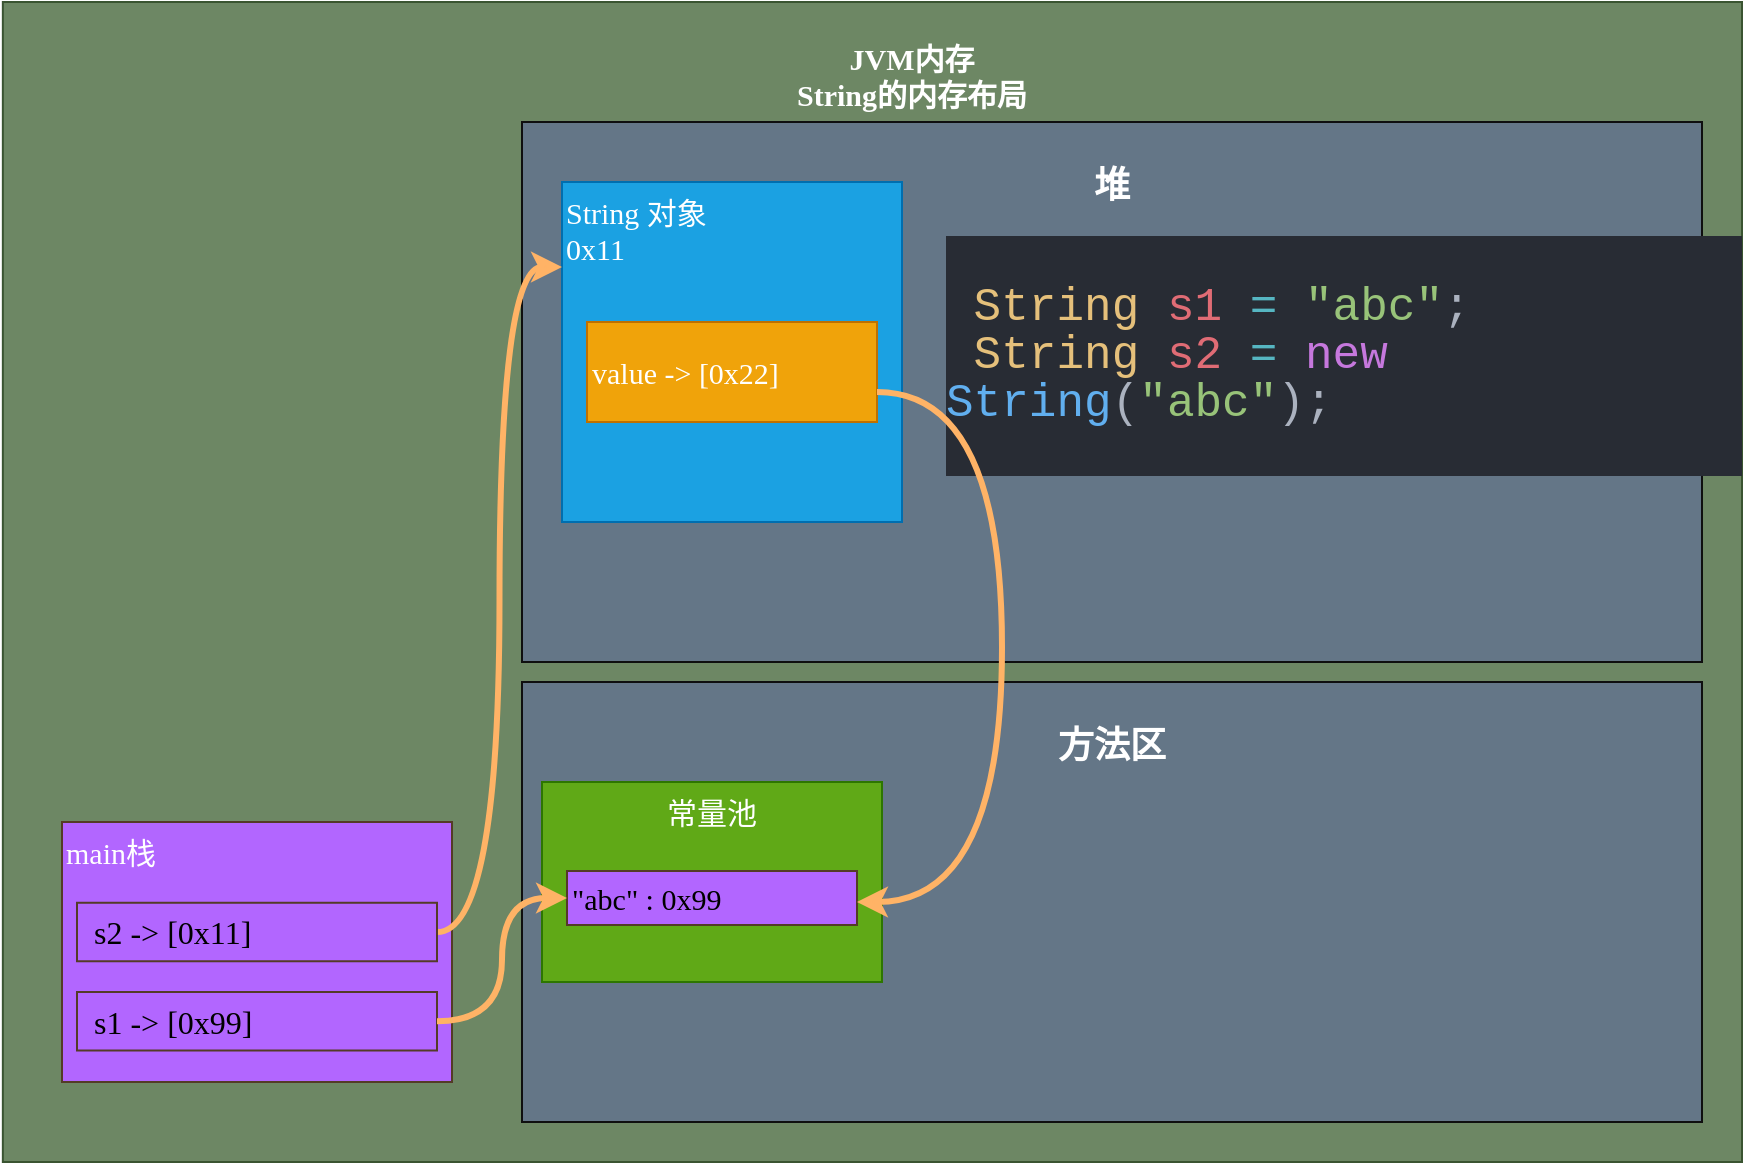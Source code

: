 <mxfile>
    <diagram id="hgEFVOqDZf9Uf-2Twxwt" name="第 1 页">
        <mxGraphModel dx="848" dy="476" grid="1" gridSize="10" guides="1" tooltips="1" connect="1" arrows="1" fold="1" page="1" pageScale="1" pageWidth="827" pageHeight="1169" math="0" shadow="0">
            <root>
                <mxCell id="0"/>
                <mxCell id="1" parent="0"/>
                <mxCell id="2" value="&lt;blockquote style=&quot;margin: 0 0 0 40px ; border: none ; padding: 0px&quot;&gt;&lt;pre style=&quot;font-size: 13px&quot;&gt;&lt;font style=&quot;font-size: 15px&quot; face=&quot;Verdana&quot;&gt;&lt;b&gt;&lt;font style=&quot;font-size: 15px&quot;&gt;JVM内存&lt;br&gt;&lt;/font&gt;String的内存布局&lt;/b&gt;&lt;/font&gt;&lt;/pre&gt;&lt;/blockquote&gt;" style="rounded=0;whiteSpace=wrap;html=1;fillColor=#6d8764;strokeColor=#3A5431;fontColor=#ffffff;align=center;verticalAlign=top;labelPosition=center;verticalLabelPosition=middle;horizontal=1;" parent="1" vertex="1">
                    <mxGeometry x="530.42" y="60" width="869.58" height="580" as="geometry"/>
                </mxCell>
                <mxCell id="3" value="main栈" style="rounded=0;whiteSpace=wrap;html=1;fontFamily=Verdana;fontSize=15;strokeColor=#543B27;fillColor=#B266FF;verticalAlign=top;align=left;fontColor=#ffffff;" parent="1" vertex="1">
                    <mxGeometry x="560" y="470" width="195" height="130" as="geometry"/>
                </mxCell>
                <mxCell id="4" value="s1 -&amp;gt; [0x99]" style="rounded=0;whiteSpace=wrap;html=1;fontFamily=Verdana;fontSize=16;strokeColor=#543B27;fillColor=#B266FF;align=left;spacingLeft=6;fontStyle=0" parent="1" vertex="1">
                    <mxGeometry x="567.5" y="555" width="180" height="29.25" as="geometry"/>
                </mxCell>
                <mxCell id="5" value="&lt;h2&gt;堆&lt;/h2&gt;" style="rounded=0;whiteSpace=wrap;html=1;fillColor=#647687;strokeColor=#0F0F0F;fontColor=#ffffff;align=center;labelPosition=center;verticalLabelPosition=middle;verticalAlign=top;" parent="1" vertex="1">
                    <mxGeometry x="790" y="120" width="590" height="270" as="geometry"/>
                </mxCell>
                <mxCell id="6" value="String 对象&lt;br&gt;0x11" style="rounded=0;whiteSpace=wrap;html=1;fontFamily=Verdana;fontSize=15;strokeColor=#006EAF;fillColor=#1ba1e2;verticalAlign=top;align=left;fontColor=#ffffff;" parent="1" vertex="1">
                    <mxGeometry x="810" y="150" width="170" height="170" as="geometry"/>
                </mxCell>
                <mxCell id="7" value="&lt;h2 style=&quot;font-size: 18px;&quot;&gt;方法区&lt;/h2&gt;" style="rounded=0;whiteSpace=wrap;html=1;fillColor=#647687;strokeColor=#0F0F0F;fontColor=#ffffff;align=center;labelPosition=center;verticalLabelPosition=middle;verticalAlign=top;fontSize=18;" parent="1" vertex="1">
                    <mxGeometry x="790" y="400" width="590" height="220" as="geometry"/>
                </mxCell>
                <mxCell id="8" value="常量池" style="rounded=0;whiteSpace=wrap;html=1;fontFamily=Verdana;fontSize=15;strokeColor=#2D7600;fillColor=#60a917;verticalAlign=top;align=center;fontColor=#ffffff;" parent="1" vertex="1">
                    <mxGeometry x="800" y="450" width="170" height="100" as="geometry"/>
                </mxCell>
                <mxCell id="9" value="&quot;abc&quot; : 0x99" style="rounded=0;whiteSpace=wrap;html=1;fontFamily=Verdana;fontSize=15;strokeColor=#543B27;fillColor=#B266FF;align=left;" parent="1" vertex="1">
                    <mxGeometry x="812.5" y="494.5" width="145" height="27" as="geometry"/>
                </mxCell>
                <mxCell id="20" value="value -&amp;gt; [0x22]" style="rounded=0;whiteSpace=wrap;html=1;fontFamily=Verdana;fontSize=15;strokeColor=#BD7000;fillColor=#f0a30a;align=left;fontColor=#FFFFFF;" parent="1" vertex="1">
                    <mxGeometry x="822.5" y="220" width="145" height="50" as="geometry"/>
                </mxCell>
                <mxCell id="39" value="&lt;div style=&quot;color: rgb(171 , 178 , 191) ; background-color: rgb(40 , 44 , 52) ; font-family: &amp;#34;cn regular&amp;#34; , &amp;#34;consolas&amp;#34; , &amp;#34;courier new&amp;#34; , monospace , &amp;#34;consolas&amp;#34; , &amp;#34;courier new&amp;#34; , monospace ; font-weight: normal ; font-size: 23px ; line-height: 24px&quot;&gt;&lt;div&gt;&lt;span style=&quot;color: #e5c07b&quot;&gt;&lt;br&gt;&lt;/span&gt;&lt;/div&gt;&lt;div&gt;&lt;span style=&quot;color: #e5c07b&quot;&gt;&amp;nbsp;String&lt;/span&gt;&lt;span style=&quot;color: #abb2bf&quot;&gt; &lt;/span&gt;&lt;span style=&quot;color: #e06c75&quot;&gt;s1&lt;/span&gt;&lt;span style=&quot;color: #abb2bf&quot;&gt; &lt;/span&gt;&lt;span style=&quot;color: #56b6c2&quot;&gt;=&lt;/span&gt;&lt;span style=&quot;color: #abb2bf&quot;&gt; &lt;/span&gt;&lt;span style=&quot;color: #98c379&quot;&gt;&quot;abc&quot;&lt;/span&gt;&lt;span style=&quot;color: #abb2bf&quot;&gt;;&lt;/span&gt;&lt;/div&gt;&lt;div&gt;&lt;span style=&quot;color: #e5c07b&quot;&gt;&amp;nbsp;String&lt;/span&gt;&lt;span style=&quot;color: #abb2bf&quot;&gt; &lt;/span&gt;&lt;span style=&quot;color: #e06c75&quot;&gt;s2&lt;/span&gt;&lt;span style=&quot;color: #abb2bf&quot;&gt; &lt;/span&gt;&lt;span style=&quot;color: #56b6c2&quot;&gt;=&lt;/span&gt;&lt;span style=&quot;color: #abb2bf&quot;&gt; &lt;/span&gt;&lt;span style=&quot;color: #c678dd&quot;&gt;new&lt;/span&gt;&lt;span style=&quot;color: #abb2bf&quot;&gt; &lt;/span&gt;&lt;span style=&quot;color: #61afef&quot;&gt;String&lt;/span&gt;&lt;span style=&quot;color: #abb2bf&quot;&gt;(&lt;/span&gt;&lt;span style=&quot;color: #98c379&quot;&gt;&quot;abc&quot;&lt;/span&gt;&lt;span style=&quot;color: #abb2bf&quot;&gt;);&lt;/span&gt;&lt;/div&gt;&lt;br&gt;&lt;div&gt;&lt;span style=&quot;color: #abb2bf&quot;&gt;&lt;/span&gt;&lt;/div&gt;&lt;/div&gt;" style="text;whiteSpace=wrap;html=1;fontSize=24;fontFamily=Verdana;fontColor=default;" parent="1" vertex="1">
                    <mxGeometry x="1000" y="170" width="400" height="100" as="geometry"/>
                </mxCell>
                <mxCell id="40" style="edgeStyle=orthogonalEdgeStyle;html=1;exitX=1;exitY=0.5;exitDx=0;exitDy=0;entryX=0;entryY=0.5;entryDx=0;entryDy=0;fontFamily=Verdana;fontSize=19;fontColor=default;curved=1;strokeWidth=3;strokeColor=#FFB366;" parent="1" source="4" target="9" edge="1">
                    <mxGeometry relative="1" as="geometry"/>
                </mxCell>
                <mxCell id="42" style="edgeStyle=orthogonalEdgeStyle;curved=1;html=1;fontFamily=Verdana;fontSize=19;fontColor=default;strokeColor=#FFB366;strokeWidth=3;" parent="1" source="20" target="9" edge="1">
                    <mxGeometry relative="1" as="geometry">
                        <Array as="points">
                            <mxPoint x="1030" y="255"/>
                            <mxPoint x="1030" y="510"/>
                        </Array>
                        <mxPoint x="960" y="510" as="targetPoint"/>
                    </mxGeometry>
                </mxCell>
                <mxCell id="44" style="edgeStyle=orthogonalEdgeStyle;curved=1;html=1;entryX=0;entryY=0.25;entryDx=0;entryDy=0;fontFamily=Verdana;fontSize=16;fontColor=default;strokeColor=#FFB366;strokeWidth=3;" parent="1" source="43" target="6" edge="1">
                    <mxGeometry relative="1" as="geometry"/>
                </mxCell>
                <mxCell id="43" value="s2 -&amp;gt; [0x11]" style="rounded=0;whiteSpace=wrap;html=1;fontFamily=Verdana;fontSize=16;strokeColor=#543B27;fillColor=#B266FF;align=left;spacingLeft=6;fontStyle=0" parent="1" vertex="1">
                    <mxGeometry x="567.5" y="510.38" width="180" height="29.25" as="geometry"/>
                </mxCell>
            </root>
        </mxGraphModel>
    </diagram>
</mxfile>